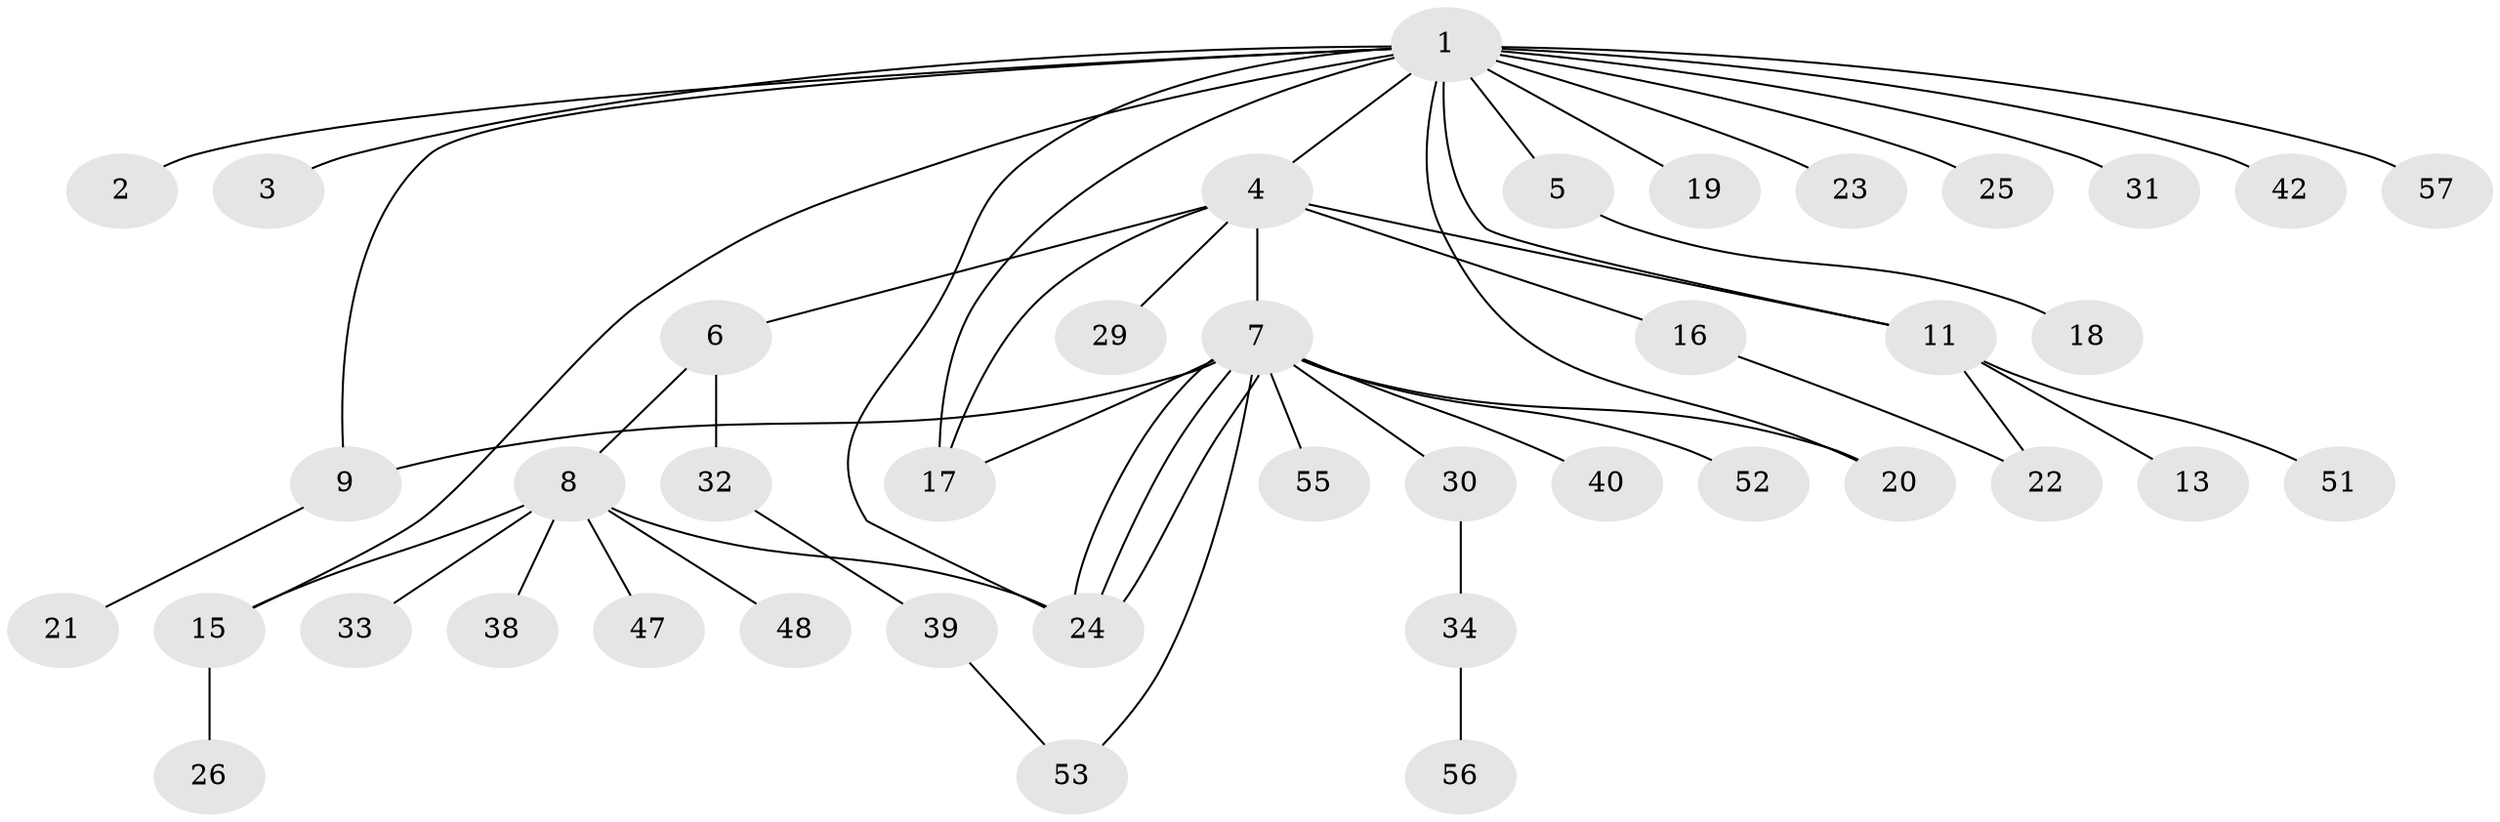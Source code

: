 // Generated by graph-tools (version 1.1) at 2025/52/02/27/25 19:52:00]
// undirected, 41 vertices, 52 edges
graph export_dot {
graph [start="1"]
  node [color=gray90,style=filled];
  1 [super="+46"];
  2;
  3;
  4 [super="+10"];
  5 [super="+43"];
  6 [super="+12"];
  7 [super="+14"];
  8 [super="+28"];
  9;
  11 [super="+45"];
  13;
  15 [super="+37"];
  16 [super="+49"];
  17;
  18;
  19 [super="+54"];
  20 [super="+41"];
  21 [super="+35"];
  22;
  23;
  24 [super="+27"];
  25;
  26;
  29;
  30;
  31;
  32;
  33;
  34 [super="+36"];
  38;
  39 [super="+44"];
  40 [super="+50"];
  42;
  47;
  48;
  51;
  52;
  53;
  55;
  56;
  57;
  1 -- 2;
  1 -- 3;
  1 -- 4;
  1 -- 5;
  1 -- 9;
  1 -- 11 [weight=2];
  1 -- 15;
  1 -- 17;
  1 -- 19;
  1 -- 20;
  1 -- 23;
  1 -- 24;
  1 -- 25;
  1 -- 31;
  1 -- 42;
  1 -- 57;
  4 -- 6;
  4 -- 7 [weight=2];
  4 -- 16;
  4 -- 17;
  4 -- 29;
  4 -- 11;
  5 -- 18;
  6 -- 8;
  6 -- 32;
  7 -- 9;
  7 -- 17;
  7 -- 24;
  7 -- 24;
  7 -- 24;
  7 -- 30;
  7 -- 52;
  7 -- 53;
  7 -- 55;
  7 -- 40 [weight=2];
  7 -- 20;
  8 -- 38;
  8 -- 48;
  8 -- 33;
  8 -- 24;
  8 -- 47;
  8 -- 15;
  9 -- 21;
  11 -- 13;
  11 -- 22 [weight=2];
  11 -- 51;
  15 -- 26;
  16 -- 22;
  30 -- 34;
  32 -- 39;
  34 -- 56;
  39 -- 53;
}
